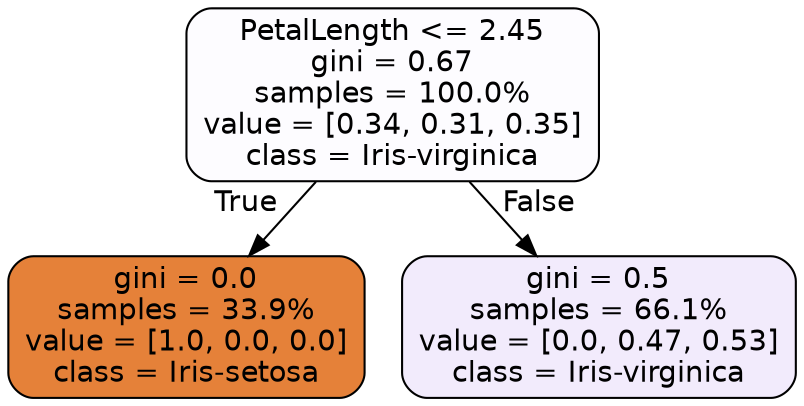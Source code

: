 digraph Tree {
node [shape=box, style="filled, rounded", color="black", fontname=helvetica] ;
edge [fontname=helvetica] ;
0 [label="PetalLength <= 2.45\ngini = 0.67\nsamples = 100.0%\nvalue = [0.34, 0.31, 0.35]\nclass = Iris-virginica", fillcolor="#fdfcff"] ;
1 [label="gini = 0.0\nsamples = 33.9%\nvalue = [1.0, 0.0, 0.0]\nclass = Iris-setosa", fillcolor="#e58139"] ;
0 -> 1 [labeldistance=2.5, labelangle=45, headlabel="True"] ;
2 [label="gini = 0.5\nsamples = 66.1%\nvalue = [0.0, 0.47, 0.53]\nclass = Iris-virginica", fillcolor="#f2ebfc"] ;
0 -> 2 [labeldistance=2.5, labelangle=-45, headlabel="False"] ;
}
